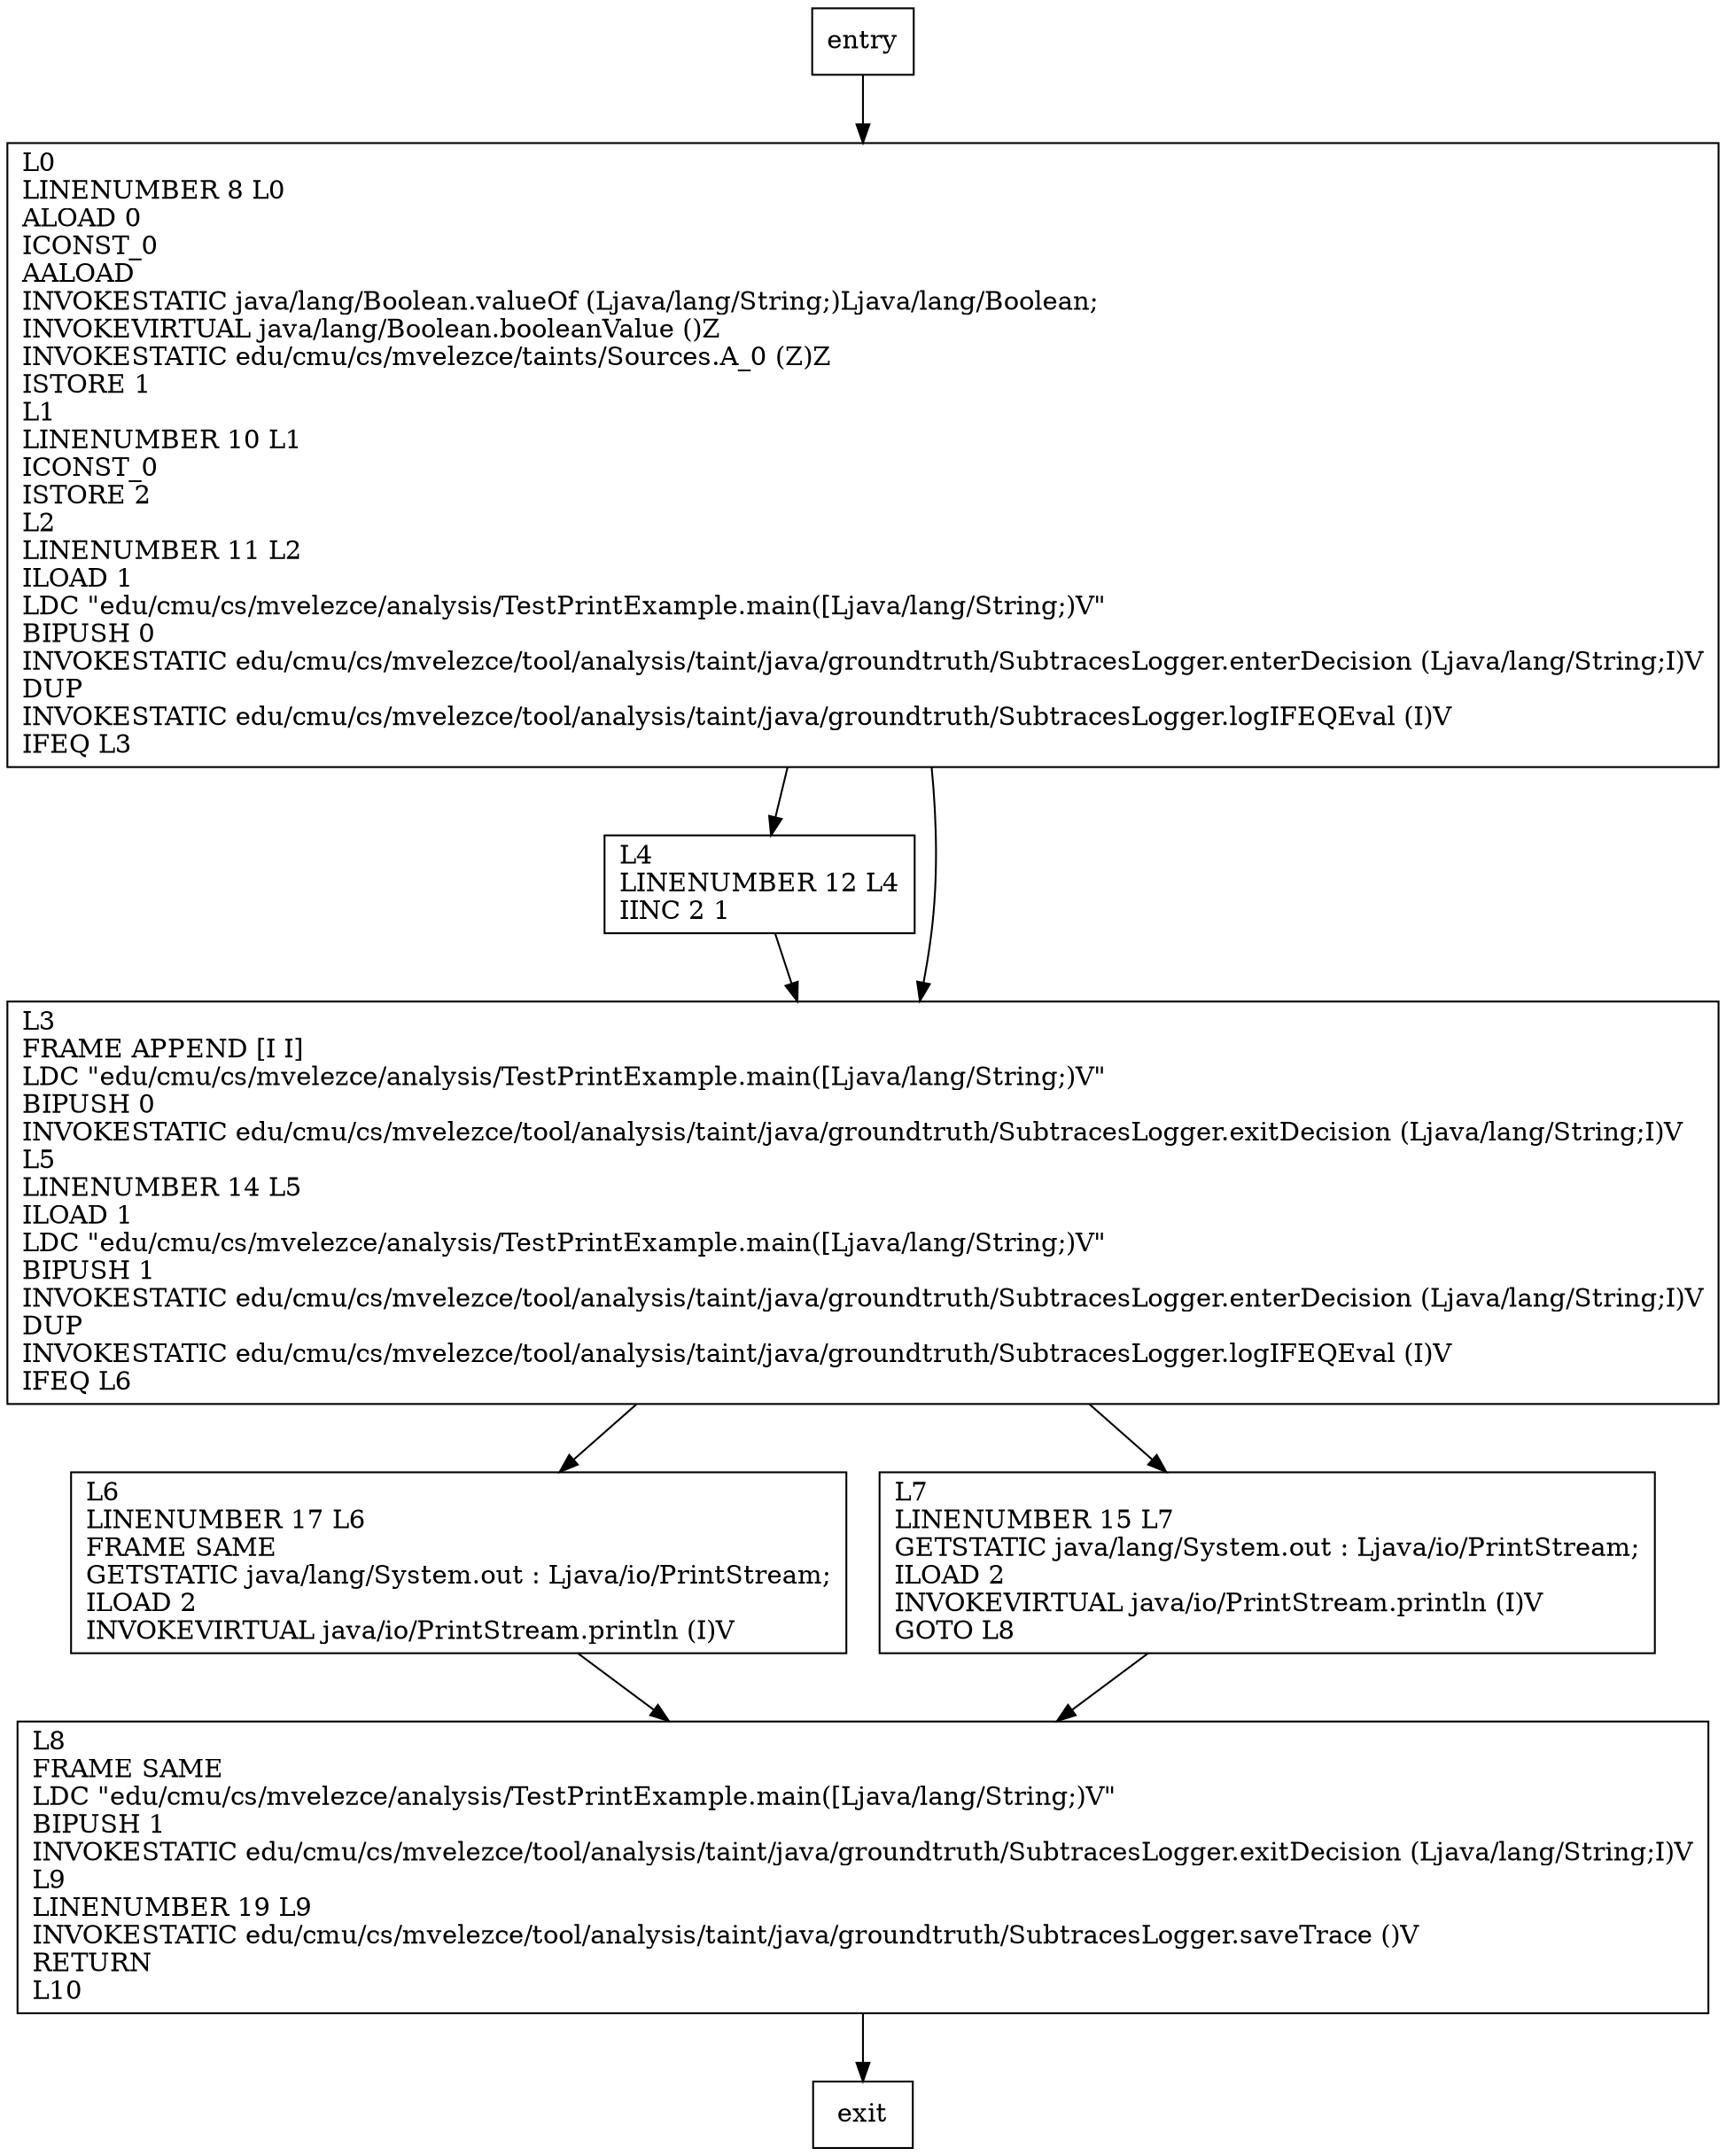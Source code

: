 digraph main {
node [shape=record];
951057666 [label="L4\lLINENUMBER 12 L4\lIINC 2 1\l"];
800213720 [label="L6\lLINENUMBER 17 L6\lFRAME SAME\lGETSTATIC java/lang/System.out : Ljava/io/PrintStream;\lILOAD 2\lINVOKEVIRTUAL java/io/PrintStream.println (I)V\l"];
498574510 [label="L8\lFRAME SAME\lLDC \"edu/cmu/cs/mvelezce/analysis/TestPrintExample.main([Ljava/lang/String;)V\"\lBIPUSH 1\lINVOKESTATIC edu/cmu/cs/mvelezce/tool/analysis/taint/java/groundtruth/SubtracesLogger.exitDecision (Ljava/lang/String;I)V\lL9\lLINENUMBER 19 L9\lINVOKESTATIC edu/cmu/cs/mvelezce/tool/analysis/taint/java/groundtruth/SubtracesLogger.saveTrace ()V\lRETURN\lL10\l"];
466959452 [label="L3\lFRAME APPEND [I I]\lLDC \"edu/cmu/cs/mvelezce/analysis/TestPrintExample.main([Ljava/lang/String;)V\"\lBIPUSH 0\lINVOKESTATIC edu/cmu/cs/mvelezce/tool/analysis/taint/java/groundtruth/SubtracesLogger.exitDecision (Ljava/lang/String;I)V\lL5\lLINENUMBER 14 L5\lILOAD 1\lLDC \"edu/cmu/cs/mvelezce/analysis/TestPrintExample.main([Ljava/lang/String;)V\"\lBIPUSH 1\lINVOKESTATIC edu/cmu/cs/mvelezce/tool/analysis/taint/java/groundtruth/SubtracesLogger.enterDecision (Ljava/lang/String;I)V\lDUP\lINVOKESTATIC edu/cmu/cs/mvelezce/tool/analysis/taint/java/groundtruth/SubtracesLogger.logIFEQEval (I)V\lIFEQ L6\l"];
2023006800 [label="L0\lLINENUMBER 8 L0\lALOAD 0\lICONST_0\lAALOAD\lINVOKESTATIC java/lang/Boolean.valueOf (Ljava/lang/String;)Ljava/lang/Boolean;\lINVOKEVIRTUAL java/lang/Boolean.booleanValue ()Z\lINVOKESTATIC edu/cmu/cs/mvelezce/taints/Sources.A_0 (Z)Z\lISTORE 1\lL1\lLINENUMBER 10 L1\lICONST_0\lISTORE 2\lL2\lLINENUMBER 11 L2\lILOAD 1\lLDC \"edu/cmu/cs/mvelezce/analysis/TestPrintExample.main([Ljava/lang/String;)V\"\lBIPUSH 0\lINVOKESTATIC edu/cmu/cs/mvelezce/tool/analysis/taint/java/groundtruth/SubtracesLogger.enterDecision (Ljava/lang/String;I)V\lDUP\lINVOKESTATIC edu/cmu/cs/mvelezce/tool/analysis/taint/java/groundtruth/SubtracesLogger.logIFEQEval (I)V\lIFEQ L3\l"];
1927934199 [label="L7\lLINENUMBER 15 L7\lGETSTATIC java/lang/System.out : Ljava/io/PrintStream;\lILOAD 2\lINVOKEVIRTUAL java/io/PrintStream.println (I)V\lGOTO L8\l"];
entry;
exit;
951057666 -> 466959452;
entry -> 2023006800;
800213720 -> 498574510;
498574510 -> exit;
466959452 -> 800213720;
466959452 -> 1927934199;
2023006800 -> 951057666;
2023006800 -> 466959452;
1927934199 -> 498574510;
}
